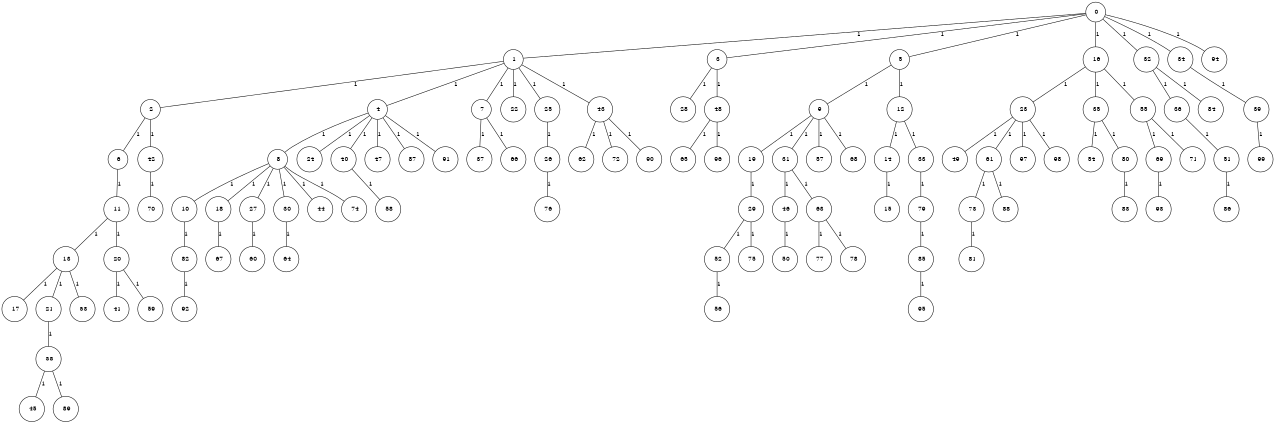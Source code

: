 graph G {
size="8.5,11;"
ratio = "expand;"
fixedsize="true;"
overlap="scale;"
node[shape=circle,width=.12,hight=.12,fontsize=12]
edge[fontsize=12]

0[label=" 0" color=black, pos="2.6413422,2.7107989!"];
1[label=" 1" color=black, pos="1.280151,2.0246693!"];
2[label=" 2" color=black, pos="2.3917191,2.5935528!"];
3[label=" 3" color=black, pos="1.2528219,0.78916155!"];
4[label=" 4" color=black, pos="0.12038247,0.30129807!"];
5[label=" 5" color=black, pos="0.95398268,0.56225911!"];
6[label=" 6" color=black, pos="0.54465526,2.6584145!"];
7[label=" 7" color=black, pos="0.1725383,1.2947221!"];
8[label=" 8" color=black, pos="0.50179599,2.0959364!"];
9[label=" 9" color=black, pos="1.5267835,0.27031694!"];
10[label=" 10" color=black, pos="0.32850945,1.8998083!"];
11[label=" 11" color=black, pos="2.6371022,2.6485195!"];
12[label=" 12" color=black, pos="1.7797083,0.9278978!"];
13[label=" 13" color=black, pos="0.39803138,2.0273356!"];
14[label=" 14" color=black, pos="0.6291988,2.1606932!"];
15[label=" 15" color=black, pos="2.7270004,0.61561764!"];
16[label=" 16" color=black, pos="2.4609363,1.0107434!"];
17[label=" 17" color=black, pos="0.83215984,1.9062225!"];
18[label=" 18" color=black, pos="2.14493,1.7420007!"];
19[label=" 19" color=black, pos="2.4950006,0.5395168!"];
20[label=" 20" color=black, pos="1.3403378,1.0084!"];
21[label=" 21" color=black, pos="0.9575715,2.6810558!"];
22[label=" 22" color=black, pos="1.7214856,1.3885074!"];
23[label=" 23" color=black, pos="1.2971643,1.6772824!"];
24[label=" 24" color=black, pos="2.7156791,2.7458205!"];
25[label=" 25" color=black, pos="1.9690861,2.7085083!"];
26[label=" 26" color=black, pos="1.4580738,1.8960482!"];
27[label=" 27" color=black, pos="2.8410291,0.22778337!"];
28[label=" 28" color=black, pos="0.90297961,2.9197361!"];
29[label=" 29" color=black, pos="1.2719189,1.4473214!"];
30[label=" 30" color=black, pos="1.442541,2.4418906!"];
31[label=" 31" color=black, pos="1.8399538,0.49780595!"];
32[label=" 32" color=black, pos="2.8071987,1.1034719!"];
33[label=" 33" color=black, pos="1.8956695,0.89030084!"];
34[label=" 34" color=black, pos="1.2624891,2.3068177!"];
35[label=" 35" color=black, pos="1.2219141,2.2848851!"];
36[label=" 36" color=black, pos="2.7707844,1.9854448!"];
37[label=" 37" color=black, pos="1.8054132,2.0361079!"];
38[label=" 38" color=black, pos="1.268595,0.9876594!"];
39[label=" 39" color=black, pos="0.59717139,1.6641818!"];
40[label=" 40" color=black, pos="1.7290918,1.1806549!"];
41[label=" 41" color=black, pos="1.579634,0.97850462!"];
42[label=" 42" color=black, pos="2.8573048,1.9456413!"];
43[label=" 43" color=black, pos="1.8199234,1.2041126!"];
44[label=" 44" color=black, pos="2.4351477,2.6334111!"];
45[label=" 45" color=black, pos="2.6223236,0.48851497!"];
46[label=" 46" color=black, pos="0.14751742,1.9994674!"];
47[label=" 47" color=black, pos="1.9616397,0.14905893!"];
48[label=" 48" color=black, pos="0.43130303,1.3154929!"];
49[label=" 49" color=black, pos="0.40066955,1.8530601!"];
50[label=" 50" color=black, pos="0.57931981,1.3371932!"];
51[label=" 51" color=black, pos="2.0292279,2.989951!"];
52[label=" 52" color=black, pos="2.7308631,2.7049365!"];
53[label=" 53" color=black, pos="0.29288115,2.2441053!"];
54[label=" 54" color=black, pos="1.6696258,1.1850874!"];
55[label=" 55" color=black, pos="2.907222,1.3219971!"];
56[label=" 56" color=black, pos="0.66386013,2.349462!"];
57[label=" 57" color=black, pos="0.93148745,0.32250403!"];
58[label=" 58" color=black, pos="0.0012235767,0.91005046!"];
59[label=" 59" color=black, pos="2.201003,2.4948271!"];
60[label=" 60" color=black, pos="2.5233636,0.28505289!"];
61[label=" 61" color=black, pos="0.39321501,1.2566434!"];
62[label=" 62" color=black, pos="1.7727309,2.6941063!"];
63[label=" 63" color=black, pos="0.77587706,1.0184779!"];
64[label=" 64" color=black, pos="2.6535934,1.5042669!"];
65[label=" 65" color=black, pos="0.57046203,0.09588807!"];
66[label=" 66" color=black, pos="0.48646816,2.6021371!"];
67[label=" 67" color=black, pos="0.90594001,0.61933738!"];
68[label=" 68" color=black, pos="1.2967278,2.2455484!"];
69[label=" 69" color=black, pos="1.4335484,2.7527836!"];
70[label=" 70" color=black, pos="0.94392256,1.8862322!"];
71[label=" 71" color=black, pos="0.46299335,2.1595368!"];
72[label=" 72" color=black, pos="0.27264995,2.7016675!"];
73[label=" 73" color=black, pos="1.4905746,0.4147976!"];
74[label=" 74" color=black, pos="1.8034941,1.664514!"];
75[label=" 75" color=black, pos="0.11389888,1.1387378!"];
76[label=" 76" color=black, pos="1.1882416,2.1005694!"];
77[label=" 77" color=black, pos="1.8864781,1.8280694!"];
78[label=" 78" color=black, pos="1.3002429,1.5502002!"];
79[label=" 79" color=black, pos="1.6190116,0.87982302!"];
80[label=" 80" color=black, pos="2.3735407,1.7347735!"];
81[label=" 81" color=black, pos="2.3790461,0.84115808!"];
82[label=" 82" color=black, pos="1.1665058,2.8919744!"];
83[label=" 83" color=black, pos="0.78952338,2.6910314!"];
84[label=" 84" color=black, pos="2.4149985,2.599555!"];
85[label=" 85" color=black, pos="2.6449538,2.1318771!"];
86[label=" 86" color=black, pos="2.141926,0.70843303!"];
87[label=" 87" color=black, pos="2.3918144,0.65259911!"];
88[label=" 88" color=black, pos="0.16974659,1.6294704!"];
89[label=" 89" color=black, pos="1.5369438,2.731333!"];
90[label=" 90" color=black, pos="2.9763005,2.9838543!"];
91[label=" 91" color=black, pos="1.6540197,1.7435889!"];
92[label=" 92" color=black, pos="0.46648647,1.3704946!"];
93[label=" 93" color=black, pos="2.7707683,0.056636984!"];
94[label=" 94" color=black, pos="2.1844491,0.67363185!"];
95[label=" 95" color=black, pos="1.3533261,0.34161855!"];
96[label=" 96" color=black, pos="2.7136036,1.0718654!"];
97[label=" 97" color=black, pos="1.4417175,1.953997!"];
98[label=" 98" color=black, pos="0.42650584,1.1838419!"];
99[label=" 99" color=black, pos="1.6127371,2.1495436!"];
0--1[label="1"]
0--3[label="1"]
0--5[label="1"]
0--16[label="1"]
0--32[label="1"]
0--34[label="1"]
0--94[label="1"]
1--2[label="1"]
1--4[label="1"]
1--7[label="1"]
1--22[label="1"]
1--25[label="1"]
1--43[label="1"]
2--6[label="1"]
2--42[label="1"]
3--28[label="1"]
3--48[label="1"]
4--8[label="1"]
4--24[label="1"]
4--40[label="1"]
4--47[label="1"]
4--87[label="1"]
4--91[label="1"]
5--9[label="1"]
5--12[label="1"]
6--11[label="1"]
7--37[label="1"]
7--66[label="1"]
8--10[label="1"]
8--18[label="1"]
8--27[label="1"]
8--30[label="1"]
8--44[label="1"]
8--74[label="1"]
9--19[label="1"]
9--31[label="1"]
9--57[label="1"]
9--68[label="1"]
10--82[label="1"]
11--13[label="1"]
11--20[label="1"]
12--14[label="1"]
12--33[label="1"]
13--17[label="1"]
13--21[label="1"]
13--53[label="1"]
14--15[label="1"]
16--23[label="1"]
16--35[label="1"]
16--55[label="1"]
18--67[label="1"]
19--29[label="1"]
20--41[label="1"]
20--59[label="1"]
21--38[label="1"]
23--49[label="1"]
23--61[label="1"]
23--97[label="1"]
23--98[label="1"]
25--26[label="1"]
26--76[label="1"]
27--60[label="1"]
29--52[label="1"]
29--75[label="1"]
30--64[label="1"]
31--46[label="1"]
31--63[label="1"]
32--36[label="1"]
32--84[label="1"]
33--79[label="1"]
34--39[label="1"]
35--54[label="1"]
35--80[label="1"]
36--51[label="1"]
38--45[label="1"]
38--89[label="1"]
39--99[label="1"]
40--58[label="1"]
42--70[label="1"]
43--62[label="1"]
43--72[label="1"]
43--90[label="1"]
46--50[label="1"]
48--65[label="1"]
48--96[label="1"]
51--86[label="1"]
52--56[label="1"]
55--69[label="1"]
55--71[label="1"]
61--73[label="1"]
61--88[label="1"]
63--77[label="1"]
63--78[label="1"]
69--93[label="1"]
73--81[label="1"]
79--85[label="1"]
80--83[label="1"]
82--92[label="1"]
85--95[label="1"]

}
